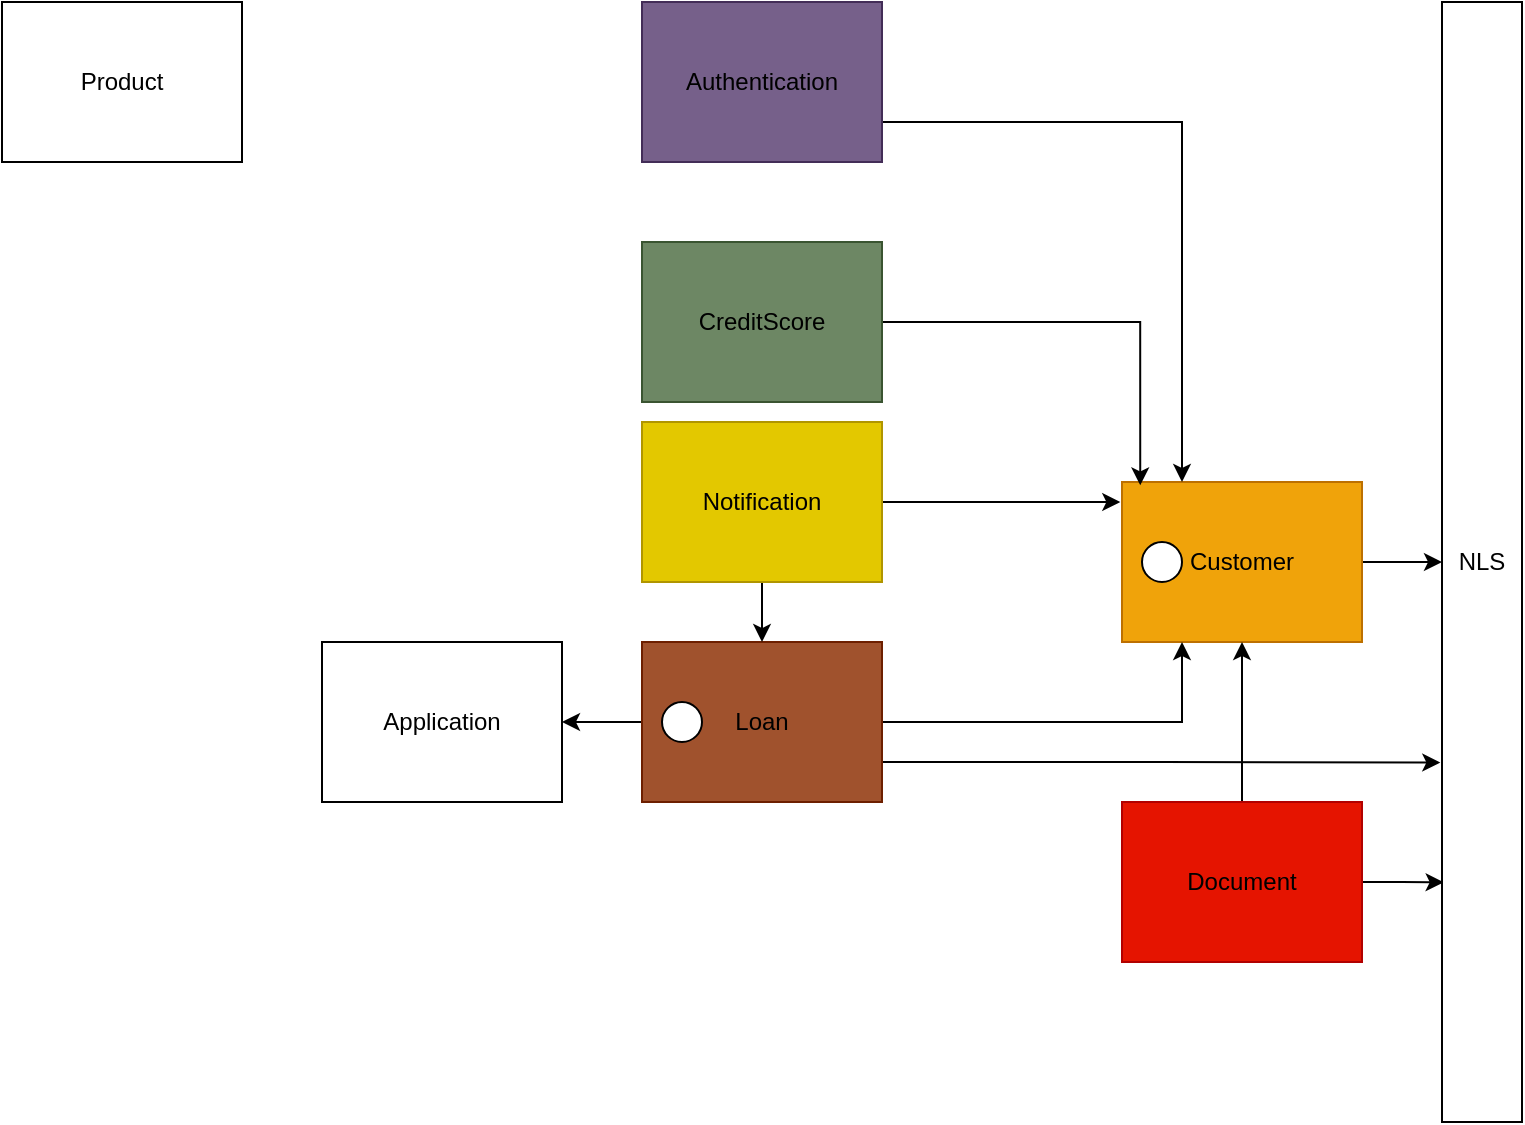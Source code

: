 <mxfile version="13.6.9" type="github"><diagram id="m1HbOejBE3Aur6a0EPZF" name="Page-1"><mxGraphModel dx="1185" dy="635" grid="1" gridSize="10" guides="1" tooltips="1" connect="1" arrows="1" fold="1" page="1" pageScale="1" pageWidth="827" pageHeight="1169" math="0" shadow="0"><root><mxCell id="0"/><mxCell id="1" parent="0"/><mxCell id="AT-jlI-6vrXAd3Yfthvy-9" value="" style="edgeStyle=orthogonalEdgeStyle;rounded=0;orthogonalLoop=1;jettySize=auto;html=1;" edge="1" parent="1" source="AT-jlI-6vrXAd3Yfthvy-1" target="AT-jlI-6vrXAd3Yfthvy-8"><mxGeometry relative="1" as="geometry"/></mxCell><mxCell id="AT-jlI-6vrXAd3Yfthvy-1" value="&lt;font color=&quot;#000000&quot;&gt;Customer&lt;/font&gt;" style="rounded=0;whiteSpace=wrap;html=1;fillColor=#f0a30a;strokeColor=#BD7000;fontColor=#ffffff;" vertex="1" parent="1"><mxGeometry x="600" y="280" width="120" height="80" as="geometry"/></mxCell><mxCell id="AT-jlI-6vrXAd3Yfthvy-17" style="edgeStyle=orthogonalEdgeStyle;rounded=0;orthogonalLoop=1;jettySize=auto;html=1;exitX=1;exitY=0.5;exitDx=0;exitDy=0;entryX=0.25;entryY=1;entryDx=0;entryDy=0;" edge="1" parent="1" source="AT-jlI-6vrXAd3Yfthvy-2" target="AT-jlI-6vrXAd3Yfthvy-1"><mxGeometry relative="1" as="geometry"/></mxCell><mxCell id="AT-jlI-6vrXAd3Yfthvy-18" style="edgeStyle=orthogonalEdgeStyle;rounded=0;orthogonalLoop=1;jettySize=auto;html=1;exitX=1;exitY=0.75;exitDx=0;exitDy=0;entryX=-0.021;entryY=0.679;entryDx=0;entryDy=0;entryPerimeter=0;" edge="1" parent="1" source="AT-jlI-6vrXAd3Yfthvy-2" target="AT-jlI-6vrXAd3Yfthvy-8"><mxGeometry relative="1" as="geometry"/></mxCell><mxCell id="AT-jlI-6vrXAd3Yfthvy-20" value="" style="edgeStyle=orthogonalEdgeStyle;rounded=0;orthogonalLoop=1;jettySize=auto;html=1;" edge="1" parent="1" source="AT-jlI-6vrXAd3Yfthvy-2" target="AT-jlI-6vrXAd3Yfthvy-19"><mxGeometry relative="1" as="geometry"/></mxCell><mxCell id="AT-jlI-6vrXAd3Yfthvy-2" value="&lt;font color=&quot;#000000&quot;&gt;Loan&lt;/font&gt;" style="rounded=0;whiteSpace=wrap;html=1;fillColor=#a0522d;strokeColor=#6D1F00;fontColor=#ffffff;" vertex="1" parent="1"><mxGeometry x="360" y="360" width="120" height="80" as="geometry"/></mxCell><mxCell id="AT-jlI-6vrXAd3Yfthvy-10" style="edgeStyle=orthogonalEdgeStyle;rounded=0;orthogonalLoop=1;jettySize=auto;html=1;exitX=1;exitY=0.75;exitDx=0;exitDy=0;entryX=0.25;entryY=0;entryDx=0;entryDy=0;" edge="1" parent="1" source="AT-jlI-6vrXAd3Yfthvy-3" target="AT-jlI-6vrXAd3Yfthvy-1"><mxGeometry relative="1" as="geometry"/></mxCell><mxCell id="AT-jlI-6vrXAd3Yfthvy-3" value="&lt;font color=&quot;#000000&quot;&gt;Authentication&lt;/font&gt;" style="rounded=0;whiteSpace=wrap;html=1;fillColor=#76608a;strokeColor=#432D57;fontColor=#ffffff;" vertex="1" parent="1"><mxGeometry x="360" y="40" width="120" height="80" as="geometry"/></mxCell><mxCell id="AT-jlI-6vrXAd3Yfthvy-12" style="edgeStyle=orthogonalEdgeStyle;rounded=0;orthogonalLoop=1;jettySize=auto;html=1;exitX=1;exitY=0.5;exitDx=0;exitDy=0;entryX=0.076;entryY=0.021;entryDx=0;entryDy=0;entryPerimeter=0;" edge="1" parent="1" source="AT-jlI-6vrXAd3Yfthvy-4" target="AT-jlI-6vrXAd3Yfthvy-1"><mxGeometry relative="1" as="geometry"/></mxCell><mxCell id="AT-jlI-6vrXAd3Yfthvy-4" value="&lt;font color=&quot;#000000&quot;&gt;CreditScore&lt;/font&gt;" style="rounded=0;whiteSpace=wrap;html=1;fillColor=#6d8764;strokeColor=#3A5431;fontColor=#ffffff;" vertex="1" parent="1"><mxGeometry x="360" y="160" width="120" height="80" as="geometry"/></mxCell><mxCell id="AT-jlI-6vrXAd3Yfthvy-13" value="" style="edgeStyle=orthogonalEdgeStyle;rounded=0;orthogonalLoop=1;jettySize=auto;html=1;" edge="1" parent="1" source="AT-jlI-6vrXAd3Yfthvy-5" target="AT-jlI-6vrXAd3Yfthvy-1"><mxGeometry relative="1" as="geometry"/></mxCell><mxCell id="AT-jlI-6vrXAd3Yfthvy-16" style="edgeStyle=orthogonalEdgeStyle;rounded=0;orthogonalLoop=1;jettySize=auto;html=1;exitX=1;exitY=0.5;exitDx=0;exitDy=0;entryX=0.021;entryY=0.786;entryDx=0;entryDy=0;entryPerimeter=0;" edge="1" parent="1" source="AT-jlI-6vrXAd3Yfthvy-5" target="AT-jlI-6vrXAd3Yfthvy-8"><mxGeometry relative="1" as="geometry"/></mxCell><mxCell id="AT-jlI-6vrXAd3Yfthvy-5" value="&lt;font color=&quot;#000000&quot;&gt;Document&lt;/font&gt;" style="rounded=0;whiteSpace=wrap;html=1;fillColor=#e51400;strokeColor=#B20000;fontColor=#ffffff;" vertex="1" parent="1"><mxGeometry x="600" y="440" width="120" height="80" as="geometry"/></mxCell><mxCell id="AT-jlI-6vrXAd3Yfthvy-21" style="edgeStyle=orthogonalEdgeStyle;rounded=0;orthogonalLoop=1;jettySize=auto;html=1;exitX=1;exitY=0.5;exitDx=0;exitDy=0;entryX=-0.007;entryY=0.125;entryDx=0;entryDy=0;entryPerimeter=0;" edge="1" parent="1" source="AT-jlI-6vrXAd3Yfthvy-6" target="AT-jlI-6vrXAd3Yfthvy-1"><mxGeometry relative="1" as="geometry"/></mxCell><mxCell id="AT-jlI-6vrXAd3Yfthvy-22" value="" style="edgeStyle=orthogonalEdgeStyle;rounded=0;orthogonalLoop=1;jettySize=auto;html=1;" edge="1" parent="1" source="AT-jlI-6vrXAd3Yfthvy-6" target="AT-jlI-6vrXAd3Yfthvy-2"><mxGeometry relative="1" as="geometry"/></mxCell><mxCell id="AT-jlI-6vrXAd3Yfthvy-6" value="&lt;font color=&quot;#000000&quot;&gt;Notification&lt;/font&gt;" style="rounded=0;whiteSpace=wrap;html=1;fillColor=#e3c800;strokeColor=#B09500;fontColor=#ffffff;" vertex="1" parent="1"><mxGeometry x="360" y="250" width="120" height="80" as="geometry"/></mxCell><mxCell id="AT-jlI-6vrXAd3Yfthvy-7" value="&lt;font color=&quot;#000000&quot;&gt;Product&lt;/font&gt;" style="rounded=0;whiteSpace=wrap;html=1;" vertex="1" parent="1"><mxGeometry x="40" y="40" width="120" height="80" as="geometry"/></mxCell><mxCell id="AT-jlI-6vrXAd3Yfthvy-8" value="NLS" style="rounded=0;whiteSpace=wrap;html=1;" vertex="1" parent="1"><mxGeometry x="760" y="40" width="40" height="560" as="geometry"/></mxCell><mxCell id="AT-jlI-6vrXAd3Yfthvy-19" value="&lt;font color=&quot;#000000&quot;&gt;Application&lt;/font&gt;" style="rounded=0;whiteSpace=wrap;html=1;" vertex="1" parent="1"><mxGeometry x="200" y="360" width="120" height="80" as="geometry"/></mxCell><mxCell id="AT-jlI-6vrXAd3Yfthvy-23" value="" style="ellipse;whiteSpace=wrap;html=1;aspect=fixed;" vertex="1" parent="1"><mxGeometry x="370" y="390" width="20" height="20" as="geometry"/></mxCell><mxCell id="AT-jlI-6vrXAd3Yfthvy-24" value="" style="ellipse;whiteSpace=wrap;html=1;aspect=fixed;" vertex="1" parent="1"><mxGeometry x="610" y="310" width="20" height="20" as="geometry"/></mxCell></root></mxGraphModel></diagram></mxfile>